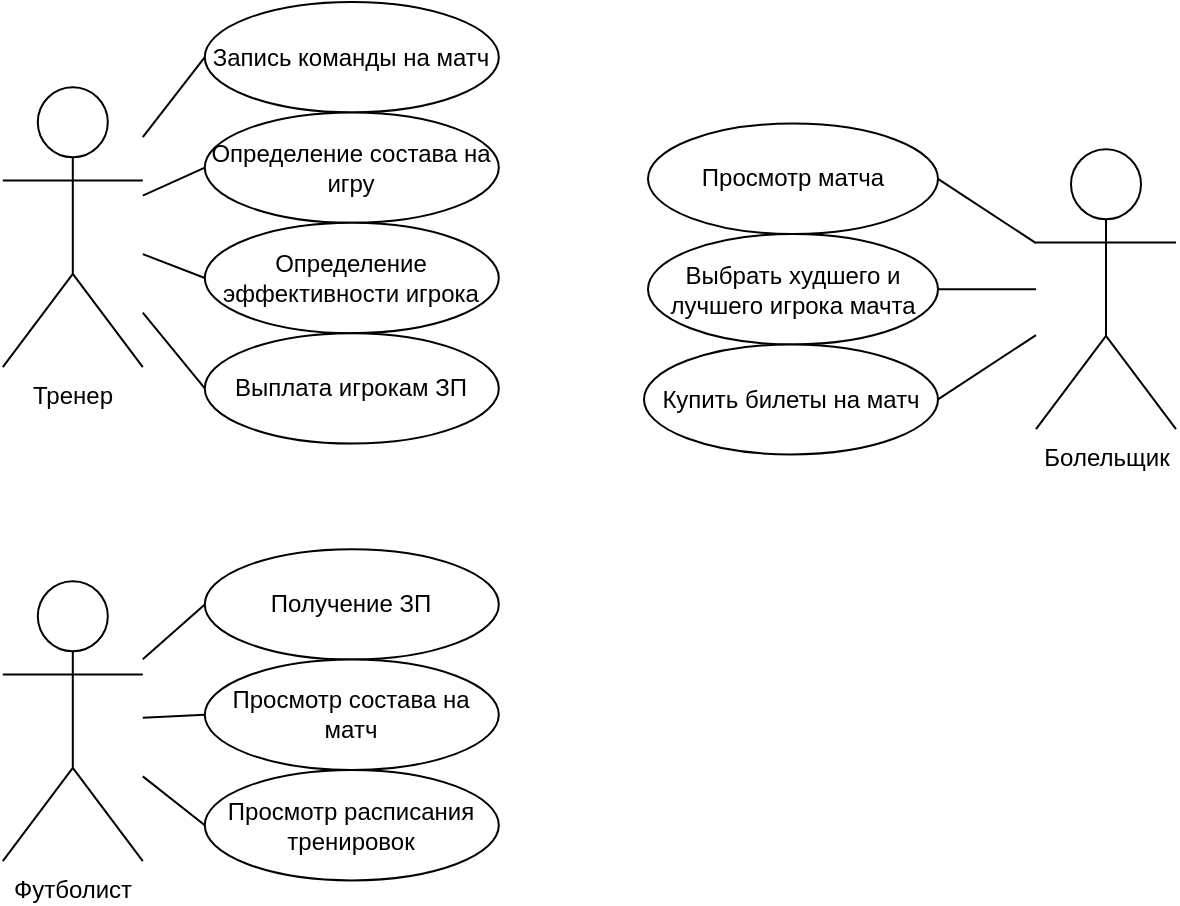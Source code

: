 <mxfile version="15.4.3" type="github">
  <diagram id="LvhbF5BDZ4styEDrSRWy" name="Page-1">
    <mxGraphModel dx="1038" dy="596" grid="0" gridSize="10" guides="1" tooltips="1" connect="1" arrows="1" fold="1" page="0" pageScale="1" pageWidth="827" pageHeight="1169" math="0" shadow="0">
      <root>
        <mxCell id="0" />
        <mxCell id="1" parent="0" />
        <mxCell id="EHTkyUyCTB1rWVCB3goT-1" style="edgeStyle=none;rounded=0;orthogonalLoop=1;jettySize=auto;html=1;entryX=0;entryY=0.5;entryDx=0;entryDy=0;endArrow=none;endFill=0;" parent="1" source="EHTkyUyCTB1rWVCB3goT-5" target="EHTkyUyCTB1rWVCB3goT-9" edge="1">
          <mxGeometry relative="1" as="geometry" />
        </mxCell>
        <mxCell id="EHTkyUyCTB1rWVCB3goT-2" style="edgeStyle=none;rounded=0;orthogonalLoop=1;jettySize=auto;html=1;entryX=0;entryY=0.5;entryDx=0;entryDy=0;endArrow=none;endFill=0;" parent="1" source="EHTkyUyCTB1rWVCB3goT-5" target="EHTkyUyCTB1rWVCB3goT-8" edge="1">
          <mxGeometry relative="1" as="geometry" />
        </mxCell>
        <mxCell id="EHTkyUyCTB1rWVCB3goT-3" style="edgeStyle=none;rounded=0;orthogonalLoop=1;jettySize=auto;html=1;entryX=0;entryY=0.5;entryDx=0;entryDy=0;endArrow=none;endFill=0;" parent="1" source="EHTkyUyCTB1rWVCB3goT-5" target="EHTkyUyCTB1rWVCB3goT-7" edge="1">
          <mxGeometry relative="1" as="geometry" />
        </mxCell>
        <mxCell id="EHTkyUyCTB1rWVCB3goT-4" style="edgeStyle=none;rounded=0;orthogonalLoop=1;jettySize=auto;html=1;entryX=0;entryY=0.5;entryDx=0;entryDy=0;endArrow=none;endFill=0;" parent="1" source="EHTkyUyCTB1rWVCB3goT-5" target="EHTkyUyCTB1rWVCB3goT-6" edge="1">
          <mxGeometry relative="1" as="geometry" />
        </mxCell>
        <mxCell id="EHTkyUyCTB1rWVCB3goT-5" value="Тренер&lt;br&gt;" style="shape=umlActor;verticalLabelPosition=bottom;verticalAlign=top;html=1;outlineConnect=0;" parent="1" vertex="1">
          <mxGeometry x="257.4" y="247.6" width="70" height="140" as="geometry" />
        </mxCell>
        <mxCell id="EHTkyUyCTB1rWVCB3goT-6" value="Запись команды на матч" style="ellipse;whiteSpace=wrap;html=1;" parent="1" vertex="1">
          <mxGeometry x="358.4" y="205" width="147" height="55.2" as="geometry" />
        </mxCell>
        <mxCell id="EHTkyUyCTB1rWVCB3goT-7" value="Определение состава на игру" style="ellipse;whiteSpace=wrap;html=1;" parent="1" vertex="1">
          <mxGeometry x="358.4" y="260.2" width="147" height="55.2" as="geometry" />
        </mxCell>
        <mxCell id="EHTkyUyCTB1rWVCB3goT-8" value="Определение эффективности игрока" style="ellipse;whiteSpace=wrap;html=1;" parent="1" vertex="1">
          <mxGeometry x="358.4" y="315.4" width="147" height="55.2" as="geometry" />
        </mxCell>
        <mxCell id="EHTkyUyCTB1rWVCB3goT-9" value="Выплата игрокам ЗП" style="ellipse;whiteSpace=wrap;html=1;" parent="1" vertex="1">
          <mxGeometry x="358.4" y="370.6" width="147" height="55.2" as="geometry" />
        </mxCell>
        <mxCell id="EHTkyUyCTB1rWVCB3goT-10" style="rounded=0;orthogonalLoop=1;jettySize=auto;html=1;entryX=1;entryY=0.5;entryDx=0;entryDy=0;endArrow=none;endFill=0;" parent="1" source="EHTkyUyCTB1rWVCB3goT-12" target="EHTkyUyCTB1rWVCB3goT-14" edge="1">
          <mxGeometry relative="1" as="geometry" />
        </mxCell>
        <mxCell id="EHTkyUyCTB1rWVCB3goT-11" style="edgeStyle=none;rounded=0;orthogonalLoop=1;jettySize=auto;html=1;entryX=1;entryY=0.5;entryDx=0;entryDy=0;endArrow=none;endFill=0;" parent="1" source="EHTkyUyCTB1rWVCB3goT-12" target="EHTkyUyCTB1rWVCB3goT-13" edge="1">
          <mxGeometry relative="1" as="geometry" />
        </mxCell>
        <mxCell id="URa3h4LuNoyBl-Gvd30F-3" style="rounded=0;orthogonalLoop=1;jettySize=auto;html=1;entryX=1;entryY=0.5;entryDx=0;entryDy=0;endArrow=none;endFill=0;" edge="1" parent="1" source="EHTkyUyCTB1rWVCB3goT-12" target="URa3h4LuNoyBl-Gvd30F-1">
          <mxGeometry relative="1" as="geometry" />
        </mxCell>
        <mxCell id="EHTkyUyCTB1rWVCB3goT-12" value="Болельщик&lt;br&gt;" style="shape=umlActor;verticalLabelPosition=bottom;verticalAlign=top;html=1;outlineConnect=0;" parent="1" vertex="1">
          <mxGeometry x="774.0" y="278.6" width="70" height="140" as="geometry" />
        </mxCell>
        <mxCell id="EHTkyUyCTB1rWVCB3goT-13" value="Просмотр матча" style="ellipse;whiteSpace=wrap;html=1;" parent="1" vertex="1">
          <mxGeometry x="580.0" y="265.8" width="145" height="55.2" as="geometry" />
        </mxCell>
        <mxCell id="EHTkyUyCTB1rWVCB3goT-14" value="Выбрать худшего и лучшего игрока мачта" style="ellipse;whiteSpace=wrap;html=1;" parent="1" vertex="1">
          <mxGeometry x="580.0" y="321.0" width="145" height="55.2" as="geometry" />
        </mxCell>
        <mxCell id="EHTkyUyCTB1rWVCB3goT-15" style="edgeStyle=none;rounded=0;orthogonalLoop=1;jettySize=auto;html=1;entryX=0;entryY=0.5;entryDx=0;entryDy=0;endArrow=none;endFill=0;" parent="1" source="EHTkyUyCTB1rWVCB3goT-18" target="EHTkyUyCTB1rWVCB3goT-21" edge="1">
          <mxGeometry relative="1" as="geometry" />
        </mxCell>
        <mxCell id="EHTkyUyCTB1rWVCB3goT-16" style="edgeStyle=none;rounded=0;orthogonalLoop=1;jettySize=auto;html=1;entryX=0;entryY=0.5;entryDx=0;entryDy=0;endArrow=none;endFill=0;" parent="1" source="EHTkyUyCTB1rWVCB3goT-18" target="EHTkyUyCTB1rWVCB3goT-20" edge="1">
          <mxGeometry relative="1" as="geometry" />
        </mxCell>
        <mxCell id="EHTkyUyCTB1rWVCB3goT-17" style="edgeStyle=none;rounded=0;orthogonalLoop=1;jettySize=auto;html=1;entryX=0;entryY=0.5;entryDx=0;entryDy=0;endArrow=none;endFill=0;" parent="1" source="EHTkyUyCTB1rWVCB3goT-18" target="EHTkyUyCTB1rWVCB3goT-19" edge="1">
          <mxGeometry relative="1" as="geometry" />
        </mxCell>
        <mxCell id="EHTkyUyCTB1rWVCB3goT-18" value="Футболист" style="shape=umlActor;verticalLabelPosition=bottom;verticalAlign=top;html=1;outlineConnect=0;" parent="1" vertex="1">
          <mxGeometry x="257.4" y="494.6" width="70" height="140" as="geometry" />
        </mxCell>
        <mxCell id="EHTkyUyCTB1rWVCB3goT-19" value="Получение ЗП" style="ellipse;whiteSpace=wrap;html=1;" parent="1" vertex="1">
          <mxGeometry x="358.4" y="478.6" width="147" height="55.2" as="geometry" />
        </mxCell>
        <mxCell id="EHTkyUyCTB1rWVCB3goT-20" value="Просмотр состава на матч" style="ellipse;whiteSpace=wrap;html=1;" parent="1" vertex="1">
          <mxGeometry x="358.4" y="533.8" width="147" height="55.2" as="geometry" />
        </mxCell>
        <mxCell id="EHTkyUyCTB1rWVCB3goT-21" value="Просмотр расписания тренировок" style="ellipse;whiteSpace=wrap;html=1;" parent="1" vertex="1">
          <mxGeometry x="358.4" y="589" width="147" height="55.2" as="geometry" />
        </mxCell>
        <mxCell id="URa3h4LuNoyBl-Gvd30F-1" value="Купить билеты на матч&lt;br&gt;" style="ellipse;whiteSpace=wrap;html=1;" vertex="1" parent="1">
          <mxGeometry x="578" y="376.2" width="147" height="55" as="geometry" />
        </mxCell>
      </root>
    </mxGraphModel>
  </diagram>
</mxfile>
